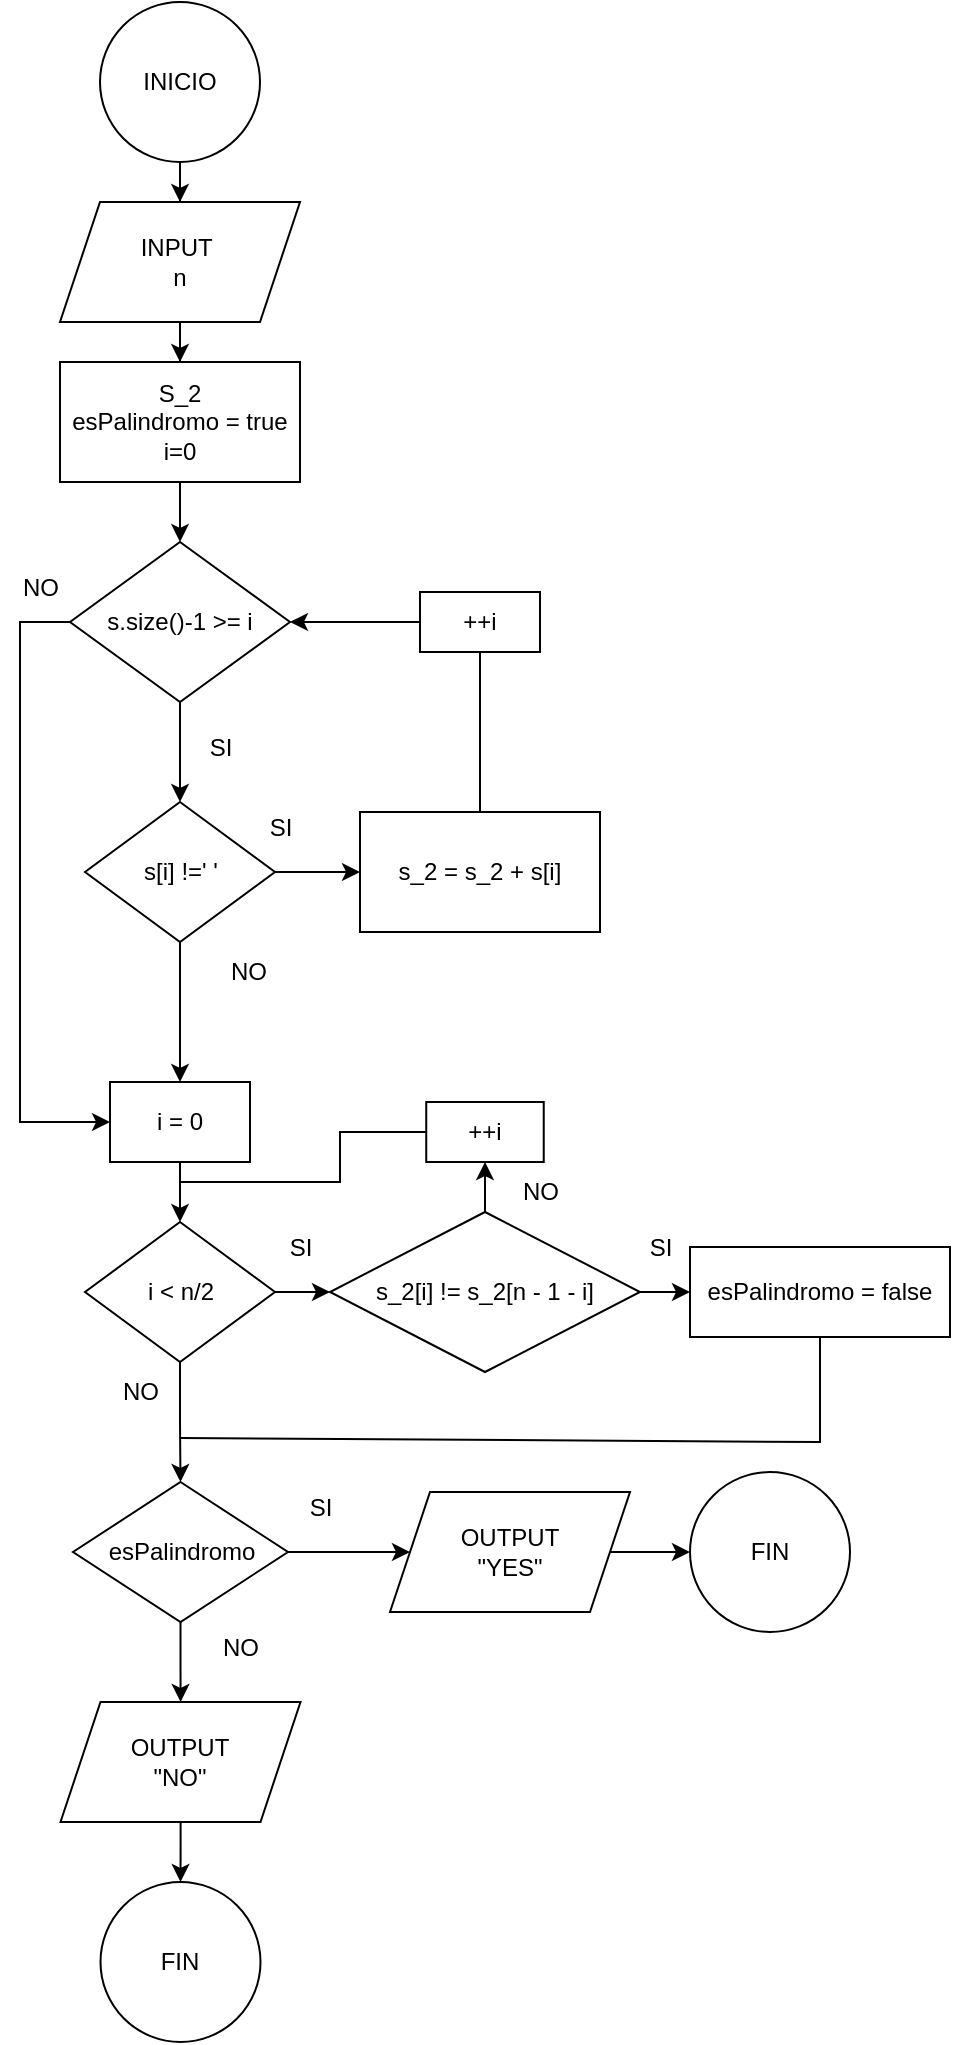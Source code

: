 <mxfile version="24.3.1" type="google">
  <diagram name="Página-1" id="NXeV9bxmyf7C4dpraeBW">
    <mxGraphModel grid="1" page="1" gridSize="10" guides="1" tooltips="1" connect="1" arrows="1" fold="1" pageScale="1" pageWidth="827" pageHeight="1169" math="0" shadow="0">
      <root>
        <mxCell id="0" />
        <mxCell id="1" parent="0" />
        <mxCell id="qnohiGIdeI-j8RUa9Zko-3" value="" style="edgeStyle=orthogonalEdgeStyle;rounded=0;orthogonalLoop=1;jettySize=auto;html=1;" edge="1" parent="1" source="qnohiGIdeI-j8RUa9Zko-1" target="qnohiGIdeI-j8RUa9Zko-2">
          <mxGeometry relative="1" as="geometry" />
        </mxCell>
        <mxCell id="qnohiGIdeI-j8RUa9Zko-1" value="INICIO" style="ellipse;whiteSpace=wrap;html=1;" vertex="1" parent="1">
          <mxGeometry x="200" y="20" width="80" height="80" as="geometry" />
        </mxCell>
        <mxCell id="qnohiGIdeI-j8RUa9Zko-5" value="" style="edgeStyle=orthogonalEdgeStyle;rounded=0;orthogonalLoop=1;jettySize=auto;html=1;" edge="1" parent="1" source="qnohiGIdeI-j8RUa9Zko-2" target="qnohiGIdeI-j8RUa9Zko-4">
          <mxGeometry relative="1" as="geometry" />
        </mxCell>
        <mxCell id="qnohiGIdeI-j8RUa9Zko-2" value="INPUT&amp;nbsp;&lt;div&gt;n&lt;/div&gt;" style="shape=parallelogram;perimeter=parallelogramPerimeter;whiteSpace=wrap;html=1;fixedSize=1;" vertex="1" parent="1">
          <mxGeometry x="180" y="120" width="120" height="60" as="geometry" />
        </mxCell>
        <mxCell id="qnohiGIdeI-j8RUa9Zko-7" value="" style="edgeStyle=orthogonalEdgeStyle;rounded=0;orthogonalLoop=1;jettySize=auto;html=1;" edge="1" parent="1" source="qnohiGIdeI-j8RUa9Zko-4" target="qnohiGIdeI-j8RUa9Zko-6">
          <mxGeometry relative="1" as="geometry" />
        </mxCell>
        <mxCell id="qnohiGIdeI-j8RUa9Zko-4" value="S_2&lt;div&gt;esPalindromo = true&lt;/div&gt;&lt;div&gt;i=0&lt;/div&gt;" style="whiteSpace=wrap;html=1;" vertex="1" parent="1">
          <mxGeometry x="180" y="200" width="120" height="60" as="geometry" />
        </mxCell>
        <mxCell id="qnohiGIdeI-j8RUa9Zko-9" value="" style="edgeStyle=orthogonalEdgeStyle;rounded=0;orthogonalLoop=1;jettySize=auto;html=1;" edge="1" parent="1" source="qnohiGIdeI-j8RUa9Zko-6" target="qnohiGIdeI-j8RUa9Zko-8">
          <mxGeometry relative="1" as="geometry" />
        </mxCell>
        <mxCell id="qnohiGIdeI-j8RUa9Zko-20" style="edgeStyle=orthogonalEdgeStyle;rounded=0;orthogonalLoop=1;jettySize=auto;html=1;entryX=0;entryY=0.5;entryDx=0;entryDy=0;" edge="1" parent="1" source="qnohiGIdeI-j8RUa9Zko-6" target="qnohiGIdeI-j8RUa9Zko-22">
          <mxGeometry relative="1" as="geometry">
            <mxPoint x="240" y="570" as="targetPoint" />
            <Array as="points">
              <mxPoint x="160" y="330" />
              <mxPoint x="160" y="580" />
            </Array>
          </mxGeometry>
        </mxCell>
        <mxCell id="qnohiGIdeI-j8RUa9Zko-6" value="s.size()-1 &amp;gt;= i" style="rhombus;whiteSpace=wrap;html=1;" vertex="1" parent="1">
          <mxGeometry x="185" y="290" width="110" height="80" as="geometry" />
        </mxCell>
        <mxCell id="qnohiGIdeI-j8RUa9Zko-13" value="" style="edgeStyle=orthogonalEdgeStyle;rounded=0;orthogonalLoop=1;jettySize=auto;html=1;" edge="1" parent="1" source="qnohiGIdeI-j8RUa9Zko-8" target="qnohiGIdeI-j8RUa9Zko-12">
          <mxGeometry relative="1" as="geometry" />
        </mxCell>
        <mxCell id="qnohiGIdeI-j8RUa9Zko-16" value="" style="edgeStyle=orthogonalEdgeStyle;rounded=0;orthogonalLoop=1;jettySize=auto;html=1;" edge="1" parent="1" source="qnohiGIdeI-j8RUa9Zko-22" target="qnohiGIdeI-j8RUa9Zko-15">
          <mxGeometry relative="1" as="geometry" />
        </mxCell>
        <mxCell id="qnohiGIdeI-j8RUa9Zko-8" value="s[i] !=&#39; &#39;" style="rhombus;whiteSpace=wrap;html=1;" vertex="1" parent="1">
          <mxGeometry x="192.5" y="420" width="95" height="70" as="geometry" />
        </mxCell>
        <mxCell id="qnohiGIdeI-j8RUa9Zko-10" value="SI" style="text;html=1;align=center;verticalAlign=middle;resizable=0;points=[];autosize=1;strokeColor=none;fillColor=none;" vertex="1" parent="1">
          <mxGeometry x="245" y="378" width="30" height="30" as="geometry" />
        </mxCell>
        <mxCell id="qnohiGIdeI-j8RUa9Zko-11" value="SI" style="text;html=1;align=center;verticalAlign=middle;resizable=0;points=[];autosize=1;strokeColor=none;fillColor=none;" vertex="1" parent="1">
          <mxGeometry x="275" y="418" width="30" height="30" as="geometry" />
        </mxCell>
        <mxCell id="qnohiGIdeI-j8RUa9Zko-17" style="edgeStyle=orthogonalEdgeStyle;rounded=0;orthogonalLoop=1;jettySize=auto;html=1;entryX=1;entryY=0.5;entryDx=0;entryDy=0;" edge="1" parent="1" source="qnohiGIdeI-j8RUa9Zko-12" target="qnohiGIdeI-j8RUa9Zko-6">
          <mxGeometry relative="1" as="geometry">
            <mxPoint x="390" y="320" as="targetPoint" />
            <Array as="points">
              <mxPoint x="390" y="330" />
            </Array>
          </mxGeometry>
        </mxCell>
        <mxCell id="qnohiGIdeI-j8RUa9Zko-12" value="s_2 = s_2 + s[i]" style="whiteSpace=wrap;html=1;" vertex="1" parent="1">
          <mxGeometry x="330" y="425" width="120" height="60" as="geometry" />
        </mxCell>
        <mxCell id="qnohiGIdeI-j8RUa9Zko-14" value="NO" style="text;html=1;align=center;verticalAlign=middle;resizable=0;points=[];autosize=1;strokeColor=none;fillColor=none;" vertex="1" parent="1">
          <mxGeometry x="254" y="490" width="40" height="30" as="geometry" />
        </mxCell>
        <mxCell id="qnohiGIdeI-j8RUa9Zko-25" value="" style="edgeStyle=orthogonalEdgeStyle;rounded=0;orthogonalLoop=1;jettySize=auto;html=1;" edge="1" parent="1" source="qnohiGIdeI-j8RUa9Zko-15" target="qnohiGIdeI-j8RUa9Zko-24">
          <mxGeometry relative="1" as="geometry" />
        </mxCell>
        <mxCell id="qnohiGIdeI-j8RUa9Zko-32" value="" style="edgeStyle=orthogonalEdgeStyle;rounded=0;orthogonalLoop=1;jettySize=auto;html=1;" edge="1" parent="1" source="qnohiGIdeI-j8RUa9Zko-15" target="qnohiGIdeI-j8RUa9Zko-31">
          <mxGeometry relative="1" as="geometry" />
        </mxCell>
        <mxCell id="qnohiGIdeI-j8RUa9Zko-15" value="i &amp;lt; n/2" style="rhombus;whiteSpace=wrap;html=1;" vertex="1" parent="1">
          <mxGeometry x="192.5" y="630" width="95" height="70" as="geometry" />
        </mxCell>
        <mxCell id="qnohiGIdeI-j8RUa9Zko-19" value="++i" style="whiteSpace=wrap;html=1;" vertex="1" parent="1">
          <mxGeometry x="360" y="315" width="60" height="30" as="geometry" />
        </mxCell>
        <mxCell id="qnohiGIdeI-j8RUa9Zko-21" value="NO" style="text;html=1;align=center;verticalAlign=middle;resizable=0;points=[];autosize=1;strokeColor=none;fillColor=none;" vertex="1" parent="1">
          <mxGeometry x="150" y="298" width="40" height="30" as="geometry" />
        </mxCell>
        <mxCell id="qnohiGIdeI-j8RUa9Zko-23" value="" style="edgeStyle=orthogonalEdgeStyle;rounded=0;orthogonalLoop=1;jettySize=auto;html=1;" edge="1" parent="1" source="qnohiGIdeI-j8RUa9Zko-8" target="qnohiGIdeI-j8RUa9Zko-22">
          <mxGeometry relative="1" as="geometry">
            <mxPoint x="240" y="490" as="sourcePoint" />
            <mxPoint x="240" y="630" as="targetPoint" />
          </mxGeometry>
        </mxCell>
        <mxCell id="qnohiGIdeI-j8RUa9Zko-22" value="i = 0" style="whiteSpace=wrap;html=1;" vertex="1" parent="1">
          <mxGeometry x="205" y="560" width="70" height="40" as="geometry" />
        </mxCell>
        <mxCell id="qnohiGIdeI-j8RUa9Zko-29" value="" style="edgeStyle=orthogonalEdgeStyle;rounded=0;orthogonalLoop=1;jettySize=auto;html=1;" edge="1" parent="1" source="qnohiGIdeI-j8RUa9Zko-24" target="qnohiGIdeI-j8RUa9Zko-28">
          <mxGeometry relative="1" as="geometry" />
        </mxCell>
        <mxCell id="qnohiGIdeI-j8RUa9Zko-46" value="" style="edgeStyle=orthogonalEdgeStyle;rounded=0;orthogonalLoop=1;jettySize=auto;html=1;" edge="1" parent="1" source="qnohiGIdeI-j8RUa9Zko-24" target="qnohiGIdeI-j8RUa9Zko-45">
          <mxGeometry relative="1" as="geometry" />
        </mxCell>
        <mxCell id="qnohiGIdeI-j8RUa9Zko-24" value="s_2[i] != s_2[n - 1 - i]" style="rhombus;whiteSpace=wrap;html=1;" vertex="1" parent="1">
          <mxGeometry x="315" y="625" width="155" height="80" as="geometry" />
        </mxCell>
        <mxCell id="qnohiGIdeI-j8RUa9Zko-26" value="SI" style="text;html=1;align=center;verticalAlign=middle;resizable=0;points=[];autosize=1;strokeColor=none;fillColor=none;" vertex="1" parent="1">
          <mxGeometry x="285" y="628" width="30" height="30" as="geometry" />
        </mxCell>
        <mxCell id="qnohiGIdeI-j8RUa9Zko-27" value="SI" style="text;html=1;align=center;verticalAlign=middle;resizable=0;points=[];autosize=1;strokeColor=none;fillColor=none;" vertex="1" parent="1">
          <mxGeometry x="465" y="628" width="30" height="30" as="geometry" />
        </mxCell>
        <mxCell id="qnohiGIdeI-j8RUa9Zko-28" value="esPalindromo = false" style="whiteSpace=wrap;html=1;" vertex="1" parent="1">
          <mxGeometry x="495" y="642.5" width="130" height="45" as="geometry" />
        </mxCell>
        <mxCell id="qnohiGIdeI-j8RUa9Zko-30" value="NO" style="text;html=1;align=center;verticalAlign=middle;resizable=0;points=[];autosize=1;strokeColor=none;fillColor=none;" vertex="1" parent="1">
          <mxGeometry x="200" y="700" width="40" height="30" as="geometry" />
        </mxCell>
        <mxCell id="qnohiGIdeI-j8RUa9Zko-35" value="" style="edgeStyle=orthogonalEdgeStyle;rounded=0;orthogonalLoop=1;jettySize=auto;html=1;" edge="1" parent="1" source="qnohiGIdeI-j8RUa9Zko-31" target="qnohiGIdeI-j8RUa9Zko-34">
          <mxGeometry relative="1" as="geometry" />
        </mxCell>
        <mxCell id="qnohiGIdeI-j8RUa9Zko-39" value="" style="edgeStyle=orthogonalEdgeStyle;rounded=0;orthogonalLoop=1;jettySize=auto;html=1;" edge="1" parent="1" source="qnohiGIdeI-j8RUa9Zko-31" target="qnohiGIdeI-j8RUa9Zko-38">
          <mxGeometry relative="1" as="geometry" />
        </mxCell>
        <mxCell id="qnohiGIdeI-j8RUa9Zko-31" value="esPalindromo" style="rhombus;whiteSpace=wrap;html=1;" vertex="1" parent="1">
          <mxGeometry x="186.5" y="760" width="107.5" height="70" as="geometry" />
        </mxCell>
        <mxCell id="qnohiGIdeI-j8RUa9Zko-33" value="SI" style="text;html=1;align=center;verticalAlign=middle;resizable=0;points=[];autosize=1;strokeColor=none;fillColor=none;" vertex="1" parent="1">
          <mxGeometry x="295" y="758" width="30" height="30" as="geometry" />
        </mxCell>
        <mxCell id="qnohiGIdeI-j8RUa9Zko-37" value="" style="edgeStyle=orthogonalEdgeStyle;rounded=0;orthogonalLoop=1;jettySize=auto;html=1;" edge="1" parent="1" source="qnohiGIdeI-j8RUa9Zko-34" target="qnohiGIdeI-j8RUa9Zko-36">
          <mxGeometry relative="1" as="geometry" />
        </mxCell>
        <mxCell id="qnohiGIdeI-j8RUa9Zko-34" value="&lt;div&gt;&lt;span style=&quot;background-color: initial;&quot;&gt;OUTPUT&lt;/span&gt;&lt;/div&gt;&lt;div&gt;&lt;span style=&quot;background-color: initial;&quot;&gt;&quot;YES&quot;&lt;/span&gt;&lt;br&gt;&lt;/div&gt;" style="shape=parallelogram;perimeter=parallelogramPerimeter;whiteSpace=wrap;html=1;fixedSize=1;" vertex="1" parent="1">
          <mxGeometry x="345" y="765" width="120" height="60" as="geometry" />
        </mxCell>
        <mxCell id="qnohiGIdeI-j8RUa9Zko-36" value="FIN" style="ellipse;whiteSpace=wrap;html=1;" vertex="1" parent="1">
          <mxGeometry x="495" y="755" width="80" height="80" as="geometry" />
        </mxCell>
        <mxCell id="qnohiGIdeI-j8RUa9Zko-41" value="" style="edgeStyle=orthogonalEdgeStyle;rounded=0;orthogonalLoop=1;jettySize=auto;html=1;" edge="1" parent="1" source="qnohiGIdeI-j8RUa9Zko-38" target="qnohiGIdeI-j8RUa9Zko-40">
          <mxGeometry relative="1" as="geometry" />
        </mxCell>
        <mxCell id="qnohiGIdeI-j8RUa9Zko-38" value="OUTPUT&lt;div&gt;&quot;NO&quot;&lt;/div&gt;" style="shape=parallelogram;perimeter=parallelogramPerimeter;whiteSpace=wrap;html=1;fixedSize=1;" vertex="1" parent="1">
          <mxGeometry x="180.25" y="870" width="120" height="60" as="geometry" />
        </mxCell>
        <mxCell id="qnohiGIdeI-j8RUa9Zko-40" value="FIN" style="ellipse;whiteSpace=wrap;html=1;" vertex="1" parent="1">
          <mxGeometry x="200.25" y="960" width="80" height="80" as="geometry" />
        </mxCell>
        <mxCell id="qnohiGIdeI-j8RUa9Zko-42" value="NO" style="text;html=1;align=center;verticalAlign=middle;resizable=0;points=[];autosize=1;strokeColor=none;fillColor=none;" vertex="1" parent="1">
          <mxGeometry x="250" y="828" width="40" height="30" as="geometry" />
        </mxCell>
        <mxCell id="qnohiGIdeI-j8RUa9Zko-44" value="" style="endArrow=none;html=1;rounded=0;" edge="1" parent="1">
          <mxGeometry width="50" height="50" relative="1" as="geometry">
            <mxPoint x="240" y="738" as="sourcePoint" />
            <mxPoint x="560" y="687.5" as="targetPoint" />
            <Array as="points">
              <mxPoint x="560" y="740" />
            </Array>
          </mxGeometry>
        </mxCell>
        <mxCell id="qnohiGIdeI-j8RUa9Zko-45" value="++i" style="whiteSpace=wrap;html=1;" vertex="1" parent="1">
          <mxGeometry x="363.12" y="570" width="58.75" height="30" as="geometry" />
        </mxCell>
        <mxCell id="qnohiGIdeI-j8RUa9Zko-47" value="NO" style="text;html=1;align=center;verticalAlign=middle;resizable=0;points=[];autosize=1;strokeColor=none;fillColor=none;" vertex="1" parent="1">
          <mxGeometry x="400" y="600" width="40" height="30" as="geometry" />
        </mxCell>
        <mxCell id="qnohiGIdeI-j8RUa9Zko-49" value="" style="endArrow=none;html=1;rounded=0;" edge="1" parent="1">
          <mxGeometry width="50" height="50" relative="1" as="geometry">
            <mxPoint x="240" y="610" as="sourcePoint" />
            <mxPoint x="363.12" y="585" as="targetPoint" />
            <Array as="points">
              <mxPoint x="320" y="610" />
              <mxPoint x="320" y="585" />
            </Array>
          </mxGeometry>
        </mxCell>
      </root>
    </mxGraphModel>
  </diagram>
</mxfile>
